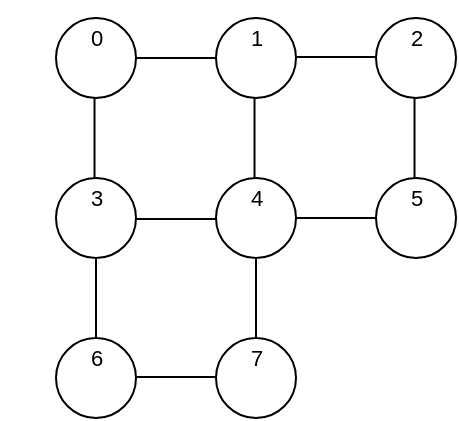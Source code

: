<mxfile version="20.0.1" type="device" pages="2"><diagram id="qbG7ZTb-7_vc-hDsFPdu" name="showcase"><mxGraphModel dx="687" dy="374" grid="1" gridSize="10" guides="1" tooltips="1" connect="1" arrows="1" fold="1" page="1" pageScale="1" pageWidth="827" pageHeight="1169" math="0" shadow="0"><root><mxCell id="0"/><mxCell id="1" parent="0"/><mxCell id="Lm29FN16H8HYio1965MG-1" value="" style="ellipse;whiteSpace=wrap;html=1;aspect=fixed;" vertex="1" parent="1"><mxGeometry x="400" y="520" width="40" height="40" as="geometry"/></mxCell><mxCell id="Lm29FN16H8HYio1965MG-2" value="" style="shape=image;html=1;verticalAlign=top;verticalLabelPosition=bottom;labelBackgroundColor=#ffffff;imageAspect=0;aspect=fixed;image=https://cdn2.iconfinder.com/data/icons/competitive-strategy-and-corporate-training/512/199_robot_Android_artificial_bot_technology_app_development-128.png" vertex="1" parent="1"><mxGeometry x="372" y="511" width="38" height="38" as="geometry"/></mxCell><mxCell id="Lm29FN16H8HYio1965MG-3" value="0" style="text;html=1;align=center;verticalAlign=middle;resizable=0;points=[];autosize=1;strokeColor=none;fillColor=none;fontSize=11;" vertex="1" parent="1"><mxGeometry x="410" y="520" width="20" height="20" as="geometry"/></mxCell><mxCell id="Lm29FN16H8HYio1965MG-4" value="" style="shape=image;html=1;verticalAlign=top;verticalLabelPosition=bottom;labelBackgroundColor=#ffffff;imageAspect=0;aspect=fixed;image=https://cdn4.iconfinder.com/data/icons/recycling-main/72/cardboard-128.png" vertex="1" parent="1"><mxGeometry x="404.5" y="529" width="31" height="31" as="geometry"/></mxCell><mxCell id="Lm29FN16H8HYio1965MG-5" value="" style="ellipse;whiteSpace=wrap;html=1;aspect=fixed;" vertex="1" parent="1"><mxGeometry x="480" y="520" width="40" height="40" as="geometry"/></mxCell><mxCell id="Lm29FN16H8HYio1965MG-6" value="1" style="text;html=1;align=center;verticalAlign=middle;resizable=0;points=[];autosize=1;strokeColor=none;fillColor=none;fontSize=11;" vertex="1" parent="1"><mxGeometry x="490" y="520" width="20" height="20" as="geometry"/></mxCell><mxCell id="Lm29FN16H8HYio1965MG-7" value="" style="shape=image;html=1;verticalAlign=top;verticalLabelPosition=bottom;labelBackgroundColor=#ffffff;imageAspect=0;aspect=fixed;image=https://cdn4.iconfinder.com/data/icons/recycling-main/72/cardboard-128.png" vertex="1" parent="1"><mxGeometry x="484.5" y="529" width="31" height="31" as="geometry"/></mxCell><mxCell id="Lm29FN16H8HYio1965MG-8" value="" style="ellipse;whiteSpace=wrap;html=1;aspect=fixed;" vertex="1" parent="1"><mxGeometry x="560" y="520" width="40" height="40" as="geometry"/></mxCell><mxCell id="Lm29FN16H8HYio1965MG-9" value="2" style="text;html=1;align=center;verticalAlign=middle;resizable=0;points=[];autosize=1;strokeColor=none;fillColor=none;fontSize=11;" vertex="1" parent="1"><mxGeometry x="570" y="520" width="20" height="20" as="geometry"/></mxCell><mxCell id="Lm29FN16H8HYio1965MG-10" value="" style="shape=image;html=1;verticalAlign=top;verticalLabelPosition=bottom;labelBackgroundColor=#ffffff;imageAspect=0;aspect=fixed;image=https://cdn4.iconfinder.com/data/icons/recycling-main/72/cardboard-128.png" vertex="1" parent="1"><mxGeometry x="564.5" y="529" width="31" height="31" as="geometry"/></mxCell><mxCell id="Lm29FN16H8HYio1965MG-14" value="" style="ellipse;whiteSpace=wrap;html=1;aspect=fixed;" vertex="1" parent="1"><mxGeometry x="400" y="600" width="40" height="40" as="geometry"/></mxCell><mxCell id="Lm29FN16H8HYio1965MG-15" value="3" style="text;html=1;align=center;verticalAlign=middle;resizable=0;points=[];autosize=1;strokeColor=none;fillColor=none;fontSize=11;" vertex="1" parent="1"><mxGeometry x="410" y="600" width="20" height="20" as="geometry"/></mxCell><mxCell id="Lm29FN16H8HYio1965MG-16" value="" style="shape=image;html=1;verticalAlign=top;verticalLabelPosition=bottom;labelBackgroundColor=#ffffff;imageAspect=0;aspect=fixed;image=https://cdn4.iconfinder.com/data/icons/recycling-main/72/cardboard-128.png" vertex="1" parent="1"><mxGeometry x="404.5" y="609" width="31" height="31" as="geometry"/></mxCell><mxCell id="Lm29FN16H8HYio1965MG-17" value="" style="ellipse;whiteSpace=wrap;html=1;aspect=fixed;" vertex="1" parent="1"><mxGeometry x="480" y="600" width="40" height="40" as="geometry"/></mxCell><mxCell id="Lm29FN16H8HYio1965MG-18" value="4" style="text;html=1;align=center;verticalAlign=middle;resizable=0;points=[];autosize=1;strokeColor=none;fillColor=none;fontSize=11;" vertex="1" parent="1"><mxGeometry x="490" y="600" width="20" height="20" as="geometry"/></mxCell><mxCell id="Lm29FN16H8HYio1965MG-19" value="" style="shape=image;html=1;verticalAlign=top;verticalLabelPosition=bottom;labelBackgroundColor=#ffffff;imageAspect=0;aspect=fixed;image=https://cdn4.iconfinder.com/data/icons/recycling-main/72/cardboard-128.png" vertex="1" parent="1"><mxGeometry x="484.5" y="609" width="31" height="31" as="geometry"/></mxCell><mxCell id="Lm29FN16H8HYio1965MG-20" value="" style="ellipse;whiteSpace=wrap;html=1;aspect=fixed;" vertex="1" parent="1"><mxGeometry x="560" y="600" width="40" height="40" as="geometry"/></mxCell><mxCell id="Lm29FN16H8HYio1965MG-21" value="5" style="text;html=1;align=center;verticalAlign=middle;resizable=0;points=[];autosize=1;strokeColor=none;fillColor=none;fontSize=11;" vertex="1" parent="1"><mxGeometry x="570" y="600" width="20" height="20" as="geometry"/></mxCell><mxCell id="Lm29FN16H8HYio1965MG-22" value="" style="shape=image;html=1;verticalAlign=top;verticalLabelPosition=bottom;labelBackgroundColor=#ffffff;imageAspect=0;aspect=fixed;image=https://cdn4.iconfinder.com/data/icons/recycling-main/72/cardboard-128.png" vertex="1" parent="1"><mxGeometry x="564.5" y="609" width="31" height="31" as="geometry"/></mxCell><mxCell id="Lm29FN16H8HYio1965MG-26" value="" style="ellipse;whiteSpace=wrap;html=1;aspect=fixed;" vertex="1" parent="1"><mxGeometry x="400" y="680" width="40" height="40" as="geometry"/></mxCell><mxCell id="Lm29FN16H8HYio1965MG-27" value="6" style="text;html=1;align=center;verticalAlign=middle;resizable=0;points=[];autosize=1;strokeColor=none;fillColor=none;fontSize=11;" vertex="1" parent="1"><mxGeometry x="410" y="680" width="20" height="20" as="geometry"/></mxCell><mxCell id="Lm29FN16H8HYio1965MG-28" value="" style="shape=image;html=1;verticalAlign=top;verticalLabelPosition=bottom;labelBackgroundColor=#ffffff;imageAspect=0;aspect=fixed;image=https://cdn4.iconfinder.com/data/icons/recycling-main/72/cardboard-128.png" vertex="1" parent="1"><mxGeometry x="404.5" y="689" width="31" height="31" as="geometry"/></mxCell><mxCell id="Lm29FN16H8HYio1965MG-29" value="" style="ellipse;whiteSpace=wrap;html=1;aspect=fixed;" vertex="1" parent="1"><mxGeometry x="480" y="680" width="40" height="40" as="geometry"/></mxCell><mxCell id="Lm29FN16H8HYio1965MG-30" value="7" style="text;html=1;align=center;verticalAlign=middle;resizable=0;points=[];autosize=1;strokeColor=none;fillColor=none;fontSize=11;" vertex="1" parent="1"><mxGeometry x="490" y="680" width="20" height="20" as="geometry"/></mxCell><mxCell id="Lm29FN16H8HYio1965MG-31" value="" style="shape=image;html=1;verticalAlign=top;verticalLabelPosition=bottom;labelBackgroundColor=#ffffff;imageAspect=0;aspect=fixed;image=https://cdn4.iconfinder.com/data/icons/recycling-main/72/cardboard-128.png" vertex="1" parent="1"><mxGeometry x="484.5" y="689" width="31" height="31" as="geometry"/></mxCell><mxCell id="Lm29FN16H8HYio1965MG-50" value="" style="endArrow=none;html=1;rounded=0;fontSize=11;exitX=0.463;exitY=0;exitDx=0;exitDy=0;exitPerimeter=0;" edge="1" parent="1" source="Lm29FN16H8HYio1965MG-15"><mxGeometry width="50" height="50" relative="1" as="geometry"><mxPoint x="419.26" y="590" as="sourcePoint"/><mxPoint x="419.26" y="560" as="targetPoint"/></mxGeometry></mxCell><mxCell id="Lm29FN16H8HYio1965MG-51" value="" style="endArrow=none;html=1;rounded=0;fontSize=11;exitX=0.463;exitY=0;exitDx=0;exitDy=0;exitPerimeter=0;" edge="1" parent="1"><mxGeometry width="50" height="50" relative="1" as="geometry"><mxPoint x="499.26" y="600" as="sourcePoint"/><mxPoint x="499.26" y="560" as="targetPoint"/></mxGeometry></mxCell><mxCell id="Lm29FN16H8HYio1965MG-52" value="" style="endArrow=none;html=1;rounded=0;fontSize=11;exitX=0.463;exitY=0;exitDx=0;exitDy=0;exitPerimeter=0;" edge="1" parent="1"><mxGeometry width="50" height="50" relative="1" as="geometry"><mxPoint x="579.26" y="600" as="sourcePoint"/><mxPoint x="579.26" y="560" as="targetPoint"/></mxGeometry></mxCell><mxCell id="Lm29FN16H8HYio1965MG-54" value="" style="endArrow=none;html=1;rounded=0;fontSize=11;exitX=0.463;exitY=0;exitDx=0;exitDy=0;exitPerimeter=0;" edge="1" parent="1"><mxGeometry width="50" height="50" relative="1" as="geometry"><mxPoint x="420" y="680" as="sourcePoint"/><mxPoint x="420" y="640" as="targetPoint"/></mxGeometry></mxCell><mxCell id="Lm29FN16H8HYio1965MG-55" value="" style="endArrow=none;html=1;rounded=0;fontSize=11;exitX=0.463;exitY=0;exitDx=0;exitDy=0;exitPerimeter=0;" edge="1" parent="1"><mxGeometry width="50" height="50" relative="1" as="geometry"><mxPoint x="500" y="680" as="sourcePoint"/><mxPoint x="500" y="640" as="targetPoint"/></mxGeometry></mxCell><mxCell id="Lm29FN16H8HYio1965MG-62" value="" style="endArrow=none;html=1;rounded=0;fontSize=11;exitX=1;exitY=0.5;exitDx=0;exitDy=0;entryX=0;entryY=0.5;entryDx=0;entryDy=0;" edge="1" parent="1" source="Lm29FN16H8HYio1965MG-1" target="Lm29FN16H8HYio1965MG-5"><mxGeometry width="50" height="50" relative="1" as="geometry"><mxPoint x="429.26" y="610" as="sourcePoint"/><mxPoint x="429.26" y="570" as="targetPoint"/></mxGeometry></mxCell><mxCell id="Lm29FN16H8HYio1965MG-63" value="" style="endArrow=none;html=1;rounded=0;fontSize=11;exitX=1;exitY=0.5;exitDx=0;exitDy=0;entryX=0;entryY=0.5;entryDx=0;entryDy=0;" edge="1" parent="1"><mxGeometry width="50" height="50" relative="1" as="geometry"><mxPoint x="520.0" y="539.52" as="sourcePoint"/><mxPoint x="560" y="539.52" as="targetPoint"/></mxGeometry></mxCell><mxCell id="Lm29FN16H8HYio1965MG-65" value="" style="endArrow=none;html=1;rounded=0;fontSize=11;exitX=1;exitY=0.5;exitDx=0;exitDy=0;entryX=0;entryY=0.5;entryDx=0;entryDy=0;" edge="1" parent="1"><mxGeometry width="50" height="50" relative="1" as="geometry"><mxPoint x="440.0" y="620.48" as="sourcePoint"/><mxPoint x="480" y="620.48" as="targetPoint"/></mxGeometry></mxCell><mxCell id="Lm29FN16H8HYio1965MG-66" value="" style="endArrow=none;html=1;rounded=0;fontSize=11;exitX=1;exitY=0.5;exitDx=0;exitDy=0;entryX=0;entryY=0.5;entryDx=0;entryDy=0;" edge="1" parent="1"><mxGeometry width="50" height="50" relative="1" as="geometry"><mxPoint x="520.0" y="620" as="sourcePoint"/><mxPoint x="560" y="620" as="targetPoint"/></mxGeometry></mxCell><mxCell id="Lm29FN16H8HYio1965MG-68" value="" style="endArrow=none;html=1;rounded=0;fontSize=11;exitX=1;exitY=0.5;exitDx=0;exitDy=0;entryX=0;entryY=0.5;entryDx=0;entryDy=0;" edge="1" parent="1"><mxGeometry width="50" height="50" relative="1" as="geometry"><mxPoint x="440.0" y="699.52" as="sourcePoint"/><mxPoint x="480" y="699.52" as="targetPoint"/></mxGeometry></mxCell></root></mxGraphModel></diagram><diagram id="_NViqZZTwpZRTgO2K9fu" name="showcase_v2"><mxGraphModel dx="2062" dy="1122" grid="1" gridSize="10" guides="1" tooltips="1" connect="1" arrows="1" fold="1" page="1" pageScale="1" pageWidth="827" pageHeight="1169" math="0" shadow="0"><root><mxCell id="0"/><mxCell id="1" parent="0"/><mxCell id="7GoBWpIyG3Ymlxr7KBFC-3" value="" style="ellipse;whiteSpace=wrap;html=1;aspect=fixed;" parent="1" vertex="1"><mxGeometry x="400" y="520" width="40" height="40" as="geometry"/></mxCell><mxCell id="0WoICM7ud5ZZ9gzcJYAh-2" value="" style="shape=image;html=1;verticalAlign=top;verticalLabelPosition=bottom;labelBackgroundColor=#ffffff;imageAspect=0;aspect=fixed;image=https://cdn2.iconfinder.com/data/icons/competitive-strategy-and-corporate-training/512/199_robot_Android_artificial_bot_technology_app_development-128.png" parent="1" vertex="1"><mxGeometry x="372" y="511" width="38" height="38" as="geometry"/></mxCell><mxCell id="7GoBWpIyG3Ymlxr7KBFC-1" value="0" style="text;html=1;align=center;verticalAlign=middle;resizable=0;points=[];autosize=1;strokeColor=none;fillColor=none;fontSize=11;" parent="1" vertex="1"><mxGeometry x="410" y="520" width="20" height="20" as="geometry"/></mxCell><mxCell id="7GoBWpIyG3Ymlxr7KBFC-4" value="" style="shape=image;html=1;verticalAlign=top;verticalLabelPosition=bottom;labelBackgroundColor=#ffffff;imageAspect=0;aspect=fixed;image=https://cdn4.iconfinder.com/data/icons/recycling-main/72/cardboard-128.png" parent="1" vertex="1"><mxGeometry x="404.5" y="529" width="31" height="31" as="geometry"/></mxCell><mxCell id="7GoBWpIyG3Ymlxr7KBFC-55" value="" style="ellipse;whiteSpace=wrap;html=1;aspect=fixed;" parent="1" vertex="1"><mxGeometry x="480" y="520" width="40" height="40" as="geometry"/></mxCell><mxCell id="7GoBWpIyG3Ymlxr7KBFC-56" value="1" style="text;html=1;align=center;verticalAlign=middle;resizable=0;points=[];autosize=1;strokeColor=none;fillColor=none;fontSize=11;" parent="1" vertex="1"><mxGeometry x="490" y="520" width="20" height="20" as="geometry"/></mxCell><mxCell id="7GoBWpIyG3Ymlxr7KBFC-57" value="" style="shape=image;html=1;verticalAlign=top;verticalLabelPosition=bottom;labelBackgroundColor=#ffffff;imageAspect=0;aspect=fixed;image=https://cdn4.iconfinder.com/data/icons/recycling-main/72/cardboard-128.png" parent="1" vertex="1"><mxGeometry x="484.5" y="529" width="31" height="31" as="geometry"/></mxCell><mxCell id="7GoBWpIyG3Ymlxr7KBFC-58" value="" style="ellipse;whiteSpace=wrap;html=1;aspect=fixed;" parent="1" vertex="1"><mxGeometry x="560" y="520" width="40" height="40" as="geometry"/></mxCell><mxCell id="7GoBWpIyG3Ymlxr7KBFC-59" value="2" style="text;html=1;align=center;verticalAlign=middle;resizable=0;points=[];autosize=1;strokeColor=none;fillColor=none;fontSize=11;" parent="1" vertex="1"><mxGeometry x="570" y="520" width="20" height="20" as="geometry"/></mxCell><mxCell id="7GoBWpIyG3Ymlxr7KBFC-60" value="" style="shape=image;html=1;verticalAlign=top;verticalLabelPosition=bottom;labelBackgroundColor=#ffffff;imageAspect=0;aspect=fixed;image=https://cdn4.iconfinder.com/data/icons/recycling-main/72/cardboard-128.png" parent="1" vertex="1"><mxGeometry x="564.5" y="529" width="31" height="31" as="geometry"/></mxCell><mxCell id="7GoBWpIyG3Ymlxr7KBFC-61" value="" style="ellipse;whiteSpace=wrap;html=1;aspect=fixed;" parent="1" vertex="1"><mxGeometry x="640" y="520" width="40" height="40" as="geometry"/></mxCell><mxCell id="7GoBWpIyG3Ymlxr7KBFC-62" value="3" style="text;html=1;align=center;verticalAlign=middle;resizable=0;points=[];autosize=1;strokeColor=none;fillColor=none;fontSize=11;" parent="1" vertex="1"><mxGeometry x="650" y="520" width="20" height="20" as="geometry"/></mxCell><mxCell id="7GoBWpIyG3Ymlxr7KBFC-63" value="" style="shape=image;html=1;verticalAlign=top;verticalLabelPosition=bottom;labelBackgroundColor=#ffffff;imageAspect=0;aspect=fixed;image=https://cdn4.iconfinder.com/data/icons/recycling-main/72/cardboard-128.png" parent="1" vertex="1"><mxGeometry x="644.5" y="529" width="31" height="31" as="geometry"/></mxCell><mxCell id="7GoBWpIyG3Ymlxr7KBFC-64" value="" style="ellipse;whiteSpace=wrap;html=1;aspect=fixed;" parent="1" vertex="1"><mxGeometry x="400" y="600" width="40" height="40" as="geometry"/></mxCell><mxCell id="7GoBWpIyG3Ymlxr7KBFC-65" value="4" style="text;html=1;align=center;verticalAlign=middle;resizable=0;points=[];autosize=1;strokeColor=none;fillColor=none;fontSize=11;" parent="1" vertex="1"><mxGeometry x="410" y="600" width="20" height="20" as="geometry"/></mxCell><mxCell id="7GoBWpIyG3Ymlxr7KBFC-66" value="" style="shape=image;html=1;verticalAlign=top;verticalLabelPosition=bottom;labelBackgroundColor=#ffffff;imageAspect=0;aspect=fixed;image=https://cdn4.iconfinder.com/data/icons/recycling-main/72/cardboard-128.png" parent="1" vertex="1"><mxGeometry x="404.5" y="609" width="31" height="31" as="geometry"/></mxCell><mxCell id="7GoBWpIyG3Ymlxr7KBFC-67" value="" style="ellipse;whiteSpace=wrap;html=1;aspect=fixed;" parent="1" vertex="1"><mxGeometry x="480" y="600" width="40" height="40" as="geometry"/></mxCell><mxCell id="7GoBWpIyG3Ymlxr7KBFC-68" value="5" style="text;html=1;align=center;verticalAlign=middle;resizable=0;points=[];autosize=1;strokeColor=none;fillColor=none;fontSize=11;" parent="1" vertex="1"><mxGeometry x="490" y="600" width="20" height="20" as="geometry"/></mxCell><mxCell id="7GoBWpIyG3Ymlxr7KBFC-69" value="" style="shape=image;html=1;verticalAlign=top;verticalLabelPosition=bottom;labelBackgroundColor=#ffffff;imageAspect=0;aspect=fixed;image=https://cdn4.iconfinder.com/data/icons/recycling-main/72/cardboard-128.png" parent="1" vertex="1"><mxGeometry x="484.5" y="609" width="31" height="31" as="geometry"/></mxCell><mxCell id="7GoBWpIyG3Ymlxr7KBFC-70" value="" style="ellipse;whiteSpace=wrap;html=1;aspect=fixed;" parent="1" vertex="1"><mxGeometry x="560" y="600" width="40" height="40" as="geometry"/></mxCell><mxCell id="7GoBWpIyG3Ymlxr7KBFC-71" value="6" style="text;html=1;align=center;verticalAlign=middle;resizable=0;points=[];autosize=1;strokeColor=none;fillColor=none;fontSize=11;" parent="1" vertex="1"><mxGeometry x="570" y="600" width="20" height="20" as="geometry"/></mxCell><mxCell id="7GoBWpIyG3Ymlxr7KBFC-72" value="" style="shape=image;html=1;verticalAlign=top;verticalLabelPosition=bottom;labelBackgroundColor=#ffffff;imageAspect=0;aspect=fixed;image=https://cdn4.iconfinder.com/data/icons/recycling-main/72/cardboard-128.png" parent="1" vertex="1"><mxGeometry x="564.5" y="609" width="31" height="31" as="geometry"/></mxCell><mxCell id="7GoBWpIyG3Ymlxr7KBFC-73" value="" style="ellipse;whiteSpace=wrap;html=1;aspect=fixed;" parent="1" vertex="1"><mxGeometry x="640" y="600" width="40" height="40" as="geometry"/></mxCell><mxCell id="7GoBWpIyG3Ymlxr7KBFC-74" value="7" style="text;html=1;align=center;verticalAlign=middle;resizable=0;points=[];autosize=1;strokeColor=none;fillColor=none;fontSize=11;" parent="1" vertex="1"><mxGeometry x="650" y="600" width="20" height="20" as="geometry"/></mxCell><mxCell id="7GoBWpIyG3Ymlxr7KBFC-75" value="" style="shape=image;html=1;verticalAlign=top;verticalLabelPosition=bottom;labelBackgroundColor=#ffffff;imageAspect=0;aspect=fixed;image=https://cdn4.iconfinder.com/data/icons/recycling-main/72/cardboard-128.png" parent="1" vertex="1"><mxGeometry x="644.5" y="609" width="31" height="31" as="geometry"/></mxCell><mxCell id="7GoBWpIyG3Ymlxr7KBFC-76" value="" style="ellipse;whiteSpace=wrap;html=1;aspect=fixed;" parent="1" vertex="1"><mxGeometry x="400" y="680" width="40" height="40" as="geometry"/></mxCell><mxCell id="7GoBWpIyG3Ymlxr7KBFC-77" value="8" style="text;html=1;align=center;verticalAlign=middle;resizable=0;points=[];autosize=1;strokeColor=none;fillColor=none;fontSize=11;" parent="1" vertex="1"><mxGeometry x="410" y="680" width="20" height="20" as="geometry"/></mxCell><mxCell id="7GoBWpIyG3Ymlxr7KBFC-78" value="" style="shape=image;html=1;verticalAlign=top;verticalLabelPosition=bottom;labelBackgroundColor=#ffffff;imageAspect=0;aspect=fixed;image=https://cdn4.iconfinder.com/data/icons/recycling-main/72/cardboard-128.png" parent="1" vertex="1"><mxGeometry x="404.5" y="689" width="31" height="31" as="geometry"/></mxCell><mxCell id="7GoBWpIyG3Ymlxr7KBFC-79" value="" style="ellipse;whiteSpace=wrap;html=1;aspect=fixed;" parent="1" vertex="1"><mxGeometry x="480" y="680" width="40" height="40" as="geometry"/></mxCell><mxCell id="7GoBWpIyG3Ymlxr7KBFC-80" value="9" style="text;html=1;align=center;verticalAlign=middle;resizable=0;points=[];autosize=1;strokeColor=none;fillColor=none;fontSize=11;" parent="1" vertex="1"><mxGeometry x="490" y="680" width="20" height="20" as="geometry"/></mxCell><mxCell id="7GoBWpIyG3Ymlxr7KBFC-81" value="" style="shape=image;html=1;verticalAlign=top;verticalLabelPosition=bottom;labelBackgroundColor=#ffffff;imageAspect=0;aspect=fixed;image=https://cdn4.iconfinder.com/data/icons/recycling-main/72/cardboard-128.png" parent="1" vertex="1"><mxGeometry x="484.5" y="689" width="31" height="31" as="geometry"/></mxCell><mxCell id="7GoBWpIyG3Ymlxr7KBFC-88" value="" style="ellipse;whiteSpace=wrap;html=1;aspect=fixed;" parent="1" vertex="1"><mxGeometry x="400" y="760" width="40" height="40" as="geometry"/></mxCell><mxCell id="7GoBWpIyG3Ymlxr7KBFC-89" value="12" style="text;html=1;align=center;verticalAlign=middle;resizable=0;points=[];autosize=1;strokeColor=none;fillColor=none;fontSize=11;" parent="1" vertex="1"><mxGeometry x="404.5" y="760" width="30" height="20" as="geometry"/></mxCell><mxCell id="7GoBWpIyG3Ymlxr7KBFC-90" value="" style="shape=image;html=1;verticalAlign=top;verticalLabelPosition=bottom;labelBackgroundColor=#ffffff;imageAspect=0;aspect=fixed;image=https://cdn4.iconfinder.com/data/icons/recycling-main/72/cardboard-128.png" parent="1" vertex="1"><mxGeometry x="404.5" y="769" width="31" height="31" as="geometry"/></mxCell><mxCell id="7GoBWpIyG3Ymlxr7KBFC-100" value="" style="ellipse;whiteSpace=wrap;html=1;aspect=fixed;" parent="1" vertex="1"><mxGeometry x="480" y="760" width="40" height="40" as="geometry"/></mxCell><mxCell id="7GoBWpIyG3Ymlxr7KBFC-101" value="13" style="text;html=1;align=center;verticalAlign=middle;resizable=0;points=[];autosize=1;strokeColor=none;fillColor=none;fontSize=11;" parent="1" vertex="1"><mxGeometry x="484.5" y="760" width="30" height="20" as="geometry"/></mxCell><mxCell id="7GoBWpIyG3Ymlxr7KBFC-102" value="" style="shape=image;html=1;verticalAlign=top;verticalLabelPosition=bottom;labelBackgroundColor=#ffffff;imageAspect=0;aspect=fixed;image=https://cdn4.iconfinder.com/data/icons/recycling-main/72/cardboard-128.png" parent="1" vertex="1"><mxGeometry x="484.5" y="769" width="31" height="31" as="geometry"/></mxCell><mxCell id="7GoBWpIyG3Ymlxr7KBFC-103" value="" style="ellipse;whiteSpace=wrap;html=1;aspect=fixed;" parent="1" vertex="1"><mxGeometry x="560" y="760" width="40" height="40" as="geometry"/></mxCell><mxCell id="7GoBWpIyG3Ymlxr7KBFC-104" value="14" style="text;html=1;align=center;verticalAlign=middle;resizable=0;points=[];autosize=1;strokeColor=none;fillColor=none;fontSize=11;" parent="1" vertex="1"><mxGeometry x="564.5" y="760" width="30" height="20" as="geometry"/></mxCell><mxCell id="7GoBWpIyG3Ymlxr7KBFC-105" value="" style="shape=image;html=1;verticalAlign=top;verticalLabelPosition=bottom;labelBackgroundColor=#ffffff;imageAspect=0;aspect=fixed;image=https://cdn4.iconfinder.com/data/icons/recycling-main/72/cardboard-128.png" parent="1" vertex="1"><mxGeometry x="564.5" y="769" width="31" height="31" as="geometry"/></mxCell><mxCell id="7GoBWpIyG3Ymlxr7KBFC-106" value="" style="ellipse;whiteSpace=wrap;html=1;aspect=fixed;" parent="1" vertex="1"><mxGeometry x="640" y="760" width="40" height="40" as="geometry"/></mxCell><mxCell id="7GoBWpIyG3Ymlxr7KBFC-107" value="15" style="text;html=1;align=center;verticalAlign=middle;resizable=0;points=[];autosize=1;strokeColor=none;fillColor=none;fontSize=11;" parent="1" vertex="1"><mxGeometry x="644.5" y="760" width="30" height="20" as="geometry"/></mxCell><mxCell id="7GoBWpIyG3Ymlxr7KBFC-108" value="" style="shape=image;html=1;verticalAlign=top;verticalLabelPosition=bottom;labelBackgroundColor=#ffffff;imageAspect=0;aspect=fixed;image=https://cdn4.iconfinder.com/data/icons/recycling-main/72/cardboard-128.png" parent="1" vertex="1"><mxGeometry x="644.5" y="769" width="31" height="31" as="geometry"/></mxCell><mxCell id="7GoBWpIyG3Ymlxr7KBFC-109" value="" style="ellipse;whiteSpace=wrap;html=1;aspect=fixed;" parent="1" vertex="1"><mxGeometry x="560" y="680" width="40" height="40" as="geometry"/></mxCell><mxCell id="7GoBWpIyG3Ymlxr7KBFC-110" value="10" style="text;html=1;align=center;verticalAlign=middle;resizable=0;points=[];autosize=1;strokeColor=none;fillColor=none;fontSize=11;" parent="1" vertex="1"><mxGeometry x="564.5" y="680" width="30" height="20" as="geometry"/></mxCell><mxCell id="7GoBWpIyG3Ymlxr7KBFC-111" value="" style="shape=image;html=1;verticalAlign=top;verticalLabelPosition=bottom;labelBackgroundColor=#ffffff;imageAspect=0;aspect=fixed;image=https://cdn4.iconfinder.com/data/icons/recycling-main/72/cardboard-128.png" parent="1" vertex="1"><mxGeometry x="564.5" y="689" width="31" height="31" as="geometry"/></mxCell><mxCell id="7GoBWpIyG3Ymlxr7KBFC-112" value="" style="ellipse;whiteSpace=wrap;html=1;aspect=fixed;" parent="1" vertex="1"><mxGeometry x="640" y="680" width="40" height="40" as="geometry"/></mxCell><mxCell id="7GoBWpIyG3Ymlxr7KBFC-113" value="11" style="text;html=1;align=center;verticalAlign=middle;resizable=0;points=[];autosize=1;strokeColor=none;fillColor=none;fontSize=11;" parent="1" vertex="1"><mxGeometry x="644.5" y="680" width="30" height="20" as="geometry"/></mxCell><mxCell id="7GoBWpIyG3Ymlxr7KBFC-114" value="" style="shape=image;html=1;verticalAlign=top;verticalLabelPosition=bottom;labelBackgroundColor=#ffffff;imageAspect=0;aspect=fixed;image=https://cdn4.iconfinder.com/data/icons/recycling-main/72/cardboard-128.png" parent="1" vertex="1"><mxGeometry x="644.5" y="689" width="31" height="31" as="geometry"/></mxCell><mxCell id="7GoBWpIyG3Ymlxr7KBFC-115" value="" style="endArrow=none;html=1;rounded=0;fontSize=11;exitX=0.463;exitY=0;exitDx=0;exitDy=0;exitPerimeter=0;" parent="1" source="7GoBWpIyG3Ymlxr7KBFC-65" edge="1"><mxGeometry width="50" height="50" relative="1" as="geometry"><mxPoint x="419.26" y="590" as="sourcePoint"/><mxPoint x="419.26" y="560" as="targetPoint"/></mxGeometry></mxCell><mxCell id="7GoBWpIyG3Ymlxr7KBFC-116" value="" style="endArrow=none;html=1;rounded=0;fontSize=11;exitX=0.463;exitY=0;exitDx=0;exitDy=0;exitPerimeter=0;" parent="1" edge="1"><mxGeometry width="50" height="50" relative="1" as="geometry"><mxPoint x="499.26" y="600" as="sourcePoint"/><mxPoint x="499.26" y="560" as="targetPoint"/></mxGeometry></mxCell><mxCell id="7GoBWpIyG3Ymlxr7KBFC-117" value="" style="endArrow=none;html=1;rounded=0;fontSize=11;exitX=0.463;exitY=0;exitDx=0;exitDy=0;exitPerimeter=0;" parent="1" edge="1"><mxGeometry width="50" height="50" relative="1" as="geometry"><mxPoint x="579.26" y="600" as="sourcePoint"/><mxPoint x="579.26" y="560" as="targetPoint"/></mxGeometry></mxCell><mxCell id="7GoBWpIyG3Ymlxr7KBFC-118" value="" style="endArrow=none;html=1;rounded=0;fontSize=11;exitX=0.463;exitY=0;exitDx=0;exitDy=0;exitPerimeter=0;" parent="1" edge="1"><mxGeometry width="50" height="50" relative="1" as="geometry"><mxPoint x="659.26" y="600" as="sourcePoint"/><mxPoint x="659.26" y="560" as="targetPoint"/></mxGeometry></mxCell><mxCell id="7GoBWpIyG3Ymlxr7KBFC-119" value="" style="endArrow=none;html=1;rounded=0;fontSize=11;exitX=0.463;exitY=0;exitDx=0;exitDy=0;exitPerimeter=0;" parent="1" edge="1"><mxGeometry width="50" height="50" relative="1" as="geometry"><mxPoint x="420" y="680" as="sourcePoint"/><mxPoint x="420" y="640" as="targetPoint"/></mxGeometry></mxCell><mxCell id="7GoBWpIyG3Ymlxr7KBFC-120" value="" style="endArrow=none;html=1;rounded=0;fontSize=11;exitX=0.463;exitY=0;exitDx=0;exitDy=0;exitPerimeter=0;" parent="1" edge="1"><mxGeometry width="50" height="50" relative="1" as="geometry"><mxPoint x="500" y="680" as="sourcePoint"/><mxPoint x="500" y="640" as="targetPoint"/></mxGeometry></mxCell><mxCell id="7GoBWpIyG3Ymlxr7KBFC-121" value="" style="endArrow=none;html=1;rounded=0;fontSize=11;exitX=0.463;exitY=0;exitDx=0;exitDy=0;exitPerimeter=0;" parent="1" edge="1"><mxGeometry width="50" height="50" relative="1" as="geometry"><mxPoint x="580" y="680" as="sourcePoint"/><mxPoint x="580" y="640" as="targetPoint"/></mxGeometry></mxCell><mxCell id="7GoBWpIyG3Ymlxr7KBFC-122" value="" style="endArrow=none;html=1;rounded=0;fontSize=11;exitX=0.463;exitY=0;exitDx=0;exitDy=0;exitPerimeter=0;" parent="1" edge="1"><mxGeometry width="50" height="50" relative="1" as="geometry"><mxPoint x="660" y="680" as="sourcePoint"/><mxPoint x="660" y="640" as="targetPoint"/></mxGeometry></mxCell><mxCell id="7GoBWpIyG3Ymlxr7KBFC-123" value="" style="endArrow=none;html=1;rounded=0;fontSize=11;exitX=0.463;exitY=0;exitDx=0;exitDy=0;exitPerimeter=0;" parent="1" edge="1"><mxGeometry width="50" height="50" relative="1" as="geometry"><mxPoint x="420" y="760" as="sourcePoint"/><mxPoint x="420" y="720" as="targetPoint"/></mxGeometry></mxCell><mxCell id="7GoBWpIyG3Ymlxr7KBFC-124" value="" style="endArrow=none;html=1;rounded=0;fontSize=11;exitX=0.463;exitY=0;exitDx=0;exitDy=0;exitPerimeter=0;" parent="1" edge="1"><mxGeometry width="50" height="50" relative="1" as="geometry"><mxPoint x="500" y="760" as="sourcePoint"/><mxPoint x="500" y="720" as="targetPoint"/></mxGeometry></mxCell><mxCell id="7GoBWpIyG3Ymlxr7KBFC-125" value="" style="endArrow=none;html=1;rounded=0;fontSize=11;exitX=0.463;exitY=0;exitDx=0;exitDy=0;exitPerimeter=0;" parent="1" edge="1"><mxGeometry width="50" height="50" relative="1" as="geometry"><mxPoint x="580" y="760" as="sourcePoint"/><mxPoint x="580" y="720" as="targetPoint"/></mxGeometry></mxCell><mxCell id="7GoBWpIyG3Ymlxr7KBFC-126" value="" style="endArrow=none;html=1;rounded=0;fontSize=11;exitX=0.463;exitY=0;exitDx=0;exitDy=0;exitPerimeter=0;" parent="1" edge="1"><mxGeometry width="50" height="50" relative="1" as="geometry"><mxPoint x="660" y="760" as="sourcePoint"/><mxPoint x="660" y="720" as="targetPoint"/></mxGeometry></mxCell><mxCell id="7GoBWpIyG3Ymlxr7KBFC-127" value="" style="endArrow=none;html=1;rounded=0;fontSize=11;exitX=1;exitY=0.5;exitDx=0;exitDy=0;entryX=0;entryY=0.5;entryDx=0;entryDy=0;" parent="1" source="7GoBWpIyG3Ymlxr7KBFC-3" target="7GoBWpIyG3Ymlxr7KBFC-55" edge="1"><mxGeometry width="50" height="50" relative="1" as="geometry"><mxPoint x="429.26" y="610" as="sourcePoint"/><mxPoint x="429.26" y="570" as="targetPoint"/></mxGeometry></mxCell><mxCell id="7GoBWpIyG3Ymlxr7KBFC-128" value="" style="endArrow=none;html=1;rounded=0;fontSize=11;exitX=1;exitY=0.5;exitDx=0;exitDy=0;entryX=0;entryY=0.5;entryDx=0;entryDy=0;" parent="1" edge="1"><mxGeometry width="50" height="50" relative="1" as="geometry"><mxPoint x="520.0" y="539.52" as="sourcePoint"/><mxPoint x="560" y="539.52" as="targetPoint"/></mxGeometry></mxCell><mxCell id="7GoBWpIyG3Ymlxr7KBFC-129" value="" style="endArrow=none;html=1;rounded=0;fontSize=11;exitX=1;exitY=0.5;exitDx=0;exitDy=0;entryX=0;entryY=0.5;entryDx=0;entryDy=0;" parent="1" edge="1"><mxGeometry width="50" height="50" relative="1" as="geometry"><mxPoint x="600.0" y="540" as="sourcePoint"/><mxPoint x="640" y="540" as="targetPoint"/></mxGeometry></mxCell><mxCell id="7GoBWpIyG3Ymlxr7KBFC-130" value="" style="endArrow=none;html=1;rounded=0;fontSize=11;exitX=1;exitY=0.5;exitDx=0;exitDy=0;entryX=0;entryY=0.5;entryDx=0;entryDy=0;" parent="1" edge="1"><mxGeometry width="50" height="50" relative="1" as="geometry"><mxPoint x="440.0" y="620.48" as="sourcePoint"/><mxPoint x="480" y="620.48" as="targetPoint"/></mxGeometry></mxCell><mxCell id="7GoBWpIyG3Ymlxr7KBFC-131" value="" style="endArrow=none;html=1;rounded=0;fontSize=11;exitX=1;exitY=0.5;exitDx=0;exitDy=0;entryX=0;entryY=0.5;entryDx=0;entryDy=0;" parent="1" edge="1"><mxGeometry width="50" height="50" relative="1" as="geometry"><mxPoint x="520.0" y="620" as="sourcePoint"/><mxPoint x="560" y="620" as="targetPoint"/></mxGeometry></mxCell><mxCell id="7GoBWpIyG3Ymlxr7KBFC-132" value="" style="endArrow=none;html=1;rounded=0;fontSize=11;exitX=1;exitY=0.5;exitDx=0;exitDy=0;entryX=0;entryY=0.5;entryDx=0;entryDy=0;" parent="1" edge="1"><mxGeometry width="50" height="50" relative="1" as="geometry"><mxPoint x="600.0" y="620.48" as="sourcePoint"/><mxPoint x="640" y="620.48" as="targetPoint"/></mxGeometry></mxCell><mxCell id="7GoBWpIyG3Ymlxr7KBFC-133" value="" style="endArrow=none;html=1;rounded=0;fontSize=11;exitX=1;exitY=0.5;exitDx=0;exitDy=0;entryX=0;entryY=0.5;entryDx=0;entryDy=0;" parent="1" edge="1"><mxGeometry width="50" height="50" relative="1" as="geometry"><mxPoint x="440.0" y="699.52" as="sourcePoint"/><mxPoint x="480" y="699.52" as="targetPoint"/></mxGeometry></mxCell><mxCell id="7GoBWpIyG3Ymlxr7KBFC-134" value="" style="endArrow=none;html=1;rounded=0;fontSize=11;exitX=1;exitY=0.5;exitDx=0;exitDy=0;entryX=0;entryY=0.5;entryDx=0;entryDy=0;" parent="1" edge="1"><mxGeometry width="50" height="50" relative="1" as="geometry"><mxPoint x="520.0" y="699.04" as="sourcePoint"/><mxPoint x="560" y="699.04" as="targetPoint"/></mxGeometry></mxCell><mxCell id="7GoBWpIyG3Ymlxr7KBFC-135" value="" style="endArrow=none;html=1;rounded=0;fontSize=11;exitX=1;exitY=0.5;exitDx=0;exitDy=0;entryX=0;entryY=0.5;entryDx=0;entryDy=0;" parent="1" edge="1"><mxGeometry width="50" height="50" relative="1" as="geometry"><mxPoint x="600.0" y="699.52" as="sourcePoint"/><mxPoint x="640" y="699.52" as="targetPoint"/></mxGeometry></mxCell><mxCell id="7GoBWpIyG3Ymlxr7KBFC-136" value="" style="endArrow=none;html=1;rounded=0;fontSize=11;exitX=1;exitY=0.5;exitDx=0;exitDy=0;entryX=0;entryY=0.5;entryDx=0;entryDy=0;" parent="1" edge="1"><mxGeometry width="50" height="50" relative="1" as="geometry"><mxPoint x="440.0" y="779.52" as="sourcePoint"/><mxPoint x="480" y="779.52" as="targetPoint"/></mxGeometry></mxCell><mxCell id="7GoBWpIyG3Ymlxr7KBFC-137" value="" style="endArrow=none;html=1;rounded=0;fontSize=11;exitX=1;exitY=0.5;exitDx=0;exitDy=0;entryX=0;entryY=0.5;entryDx=0;entryDy=0;" parent="1" edge="1"><mxGeometry width="50" height="50" relative="1" as="geometry"><mxPoint x="520.0" y="779.04" as="sourcePoint"/><mxPoint x="560" y="779.04" as="targetPoint"/></mxGeometry></mxCell><mxCell id="7GoBWpIyG3Ymlxr7KBFC-138" value="" style="endArrow=none;html=1;rounded=0;fontSize=11;exitX=1;exitY=0.5;exitDx=0;exitDy=0;entryX=0;entryY=0.5;entryDx=0;entryDy=0;" parent="1" edge="1"><mxGeometry width="50" height="50" relative="1" as="geometry"><mxPoint x="600.0" y="779.52" as="sourcePoint"/><mxPoint x="640" y="779.52" as="targetPoint"/></mxGeometry></mxCell></root></mxGraphModel></diagram></mxfile>